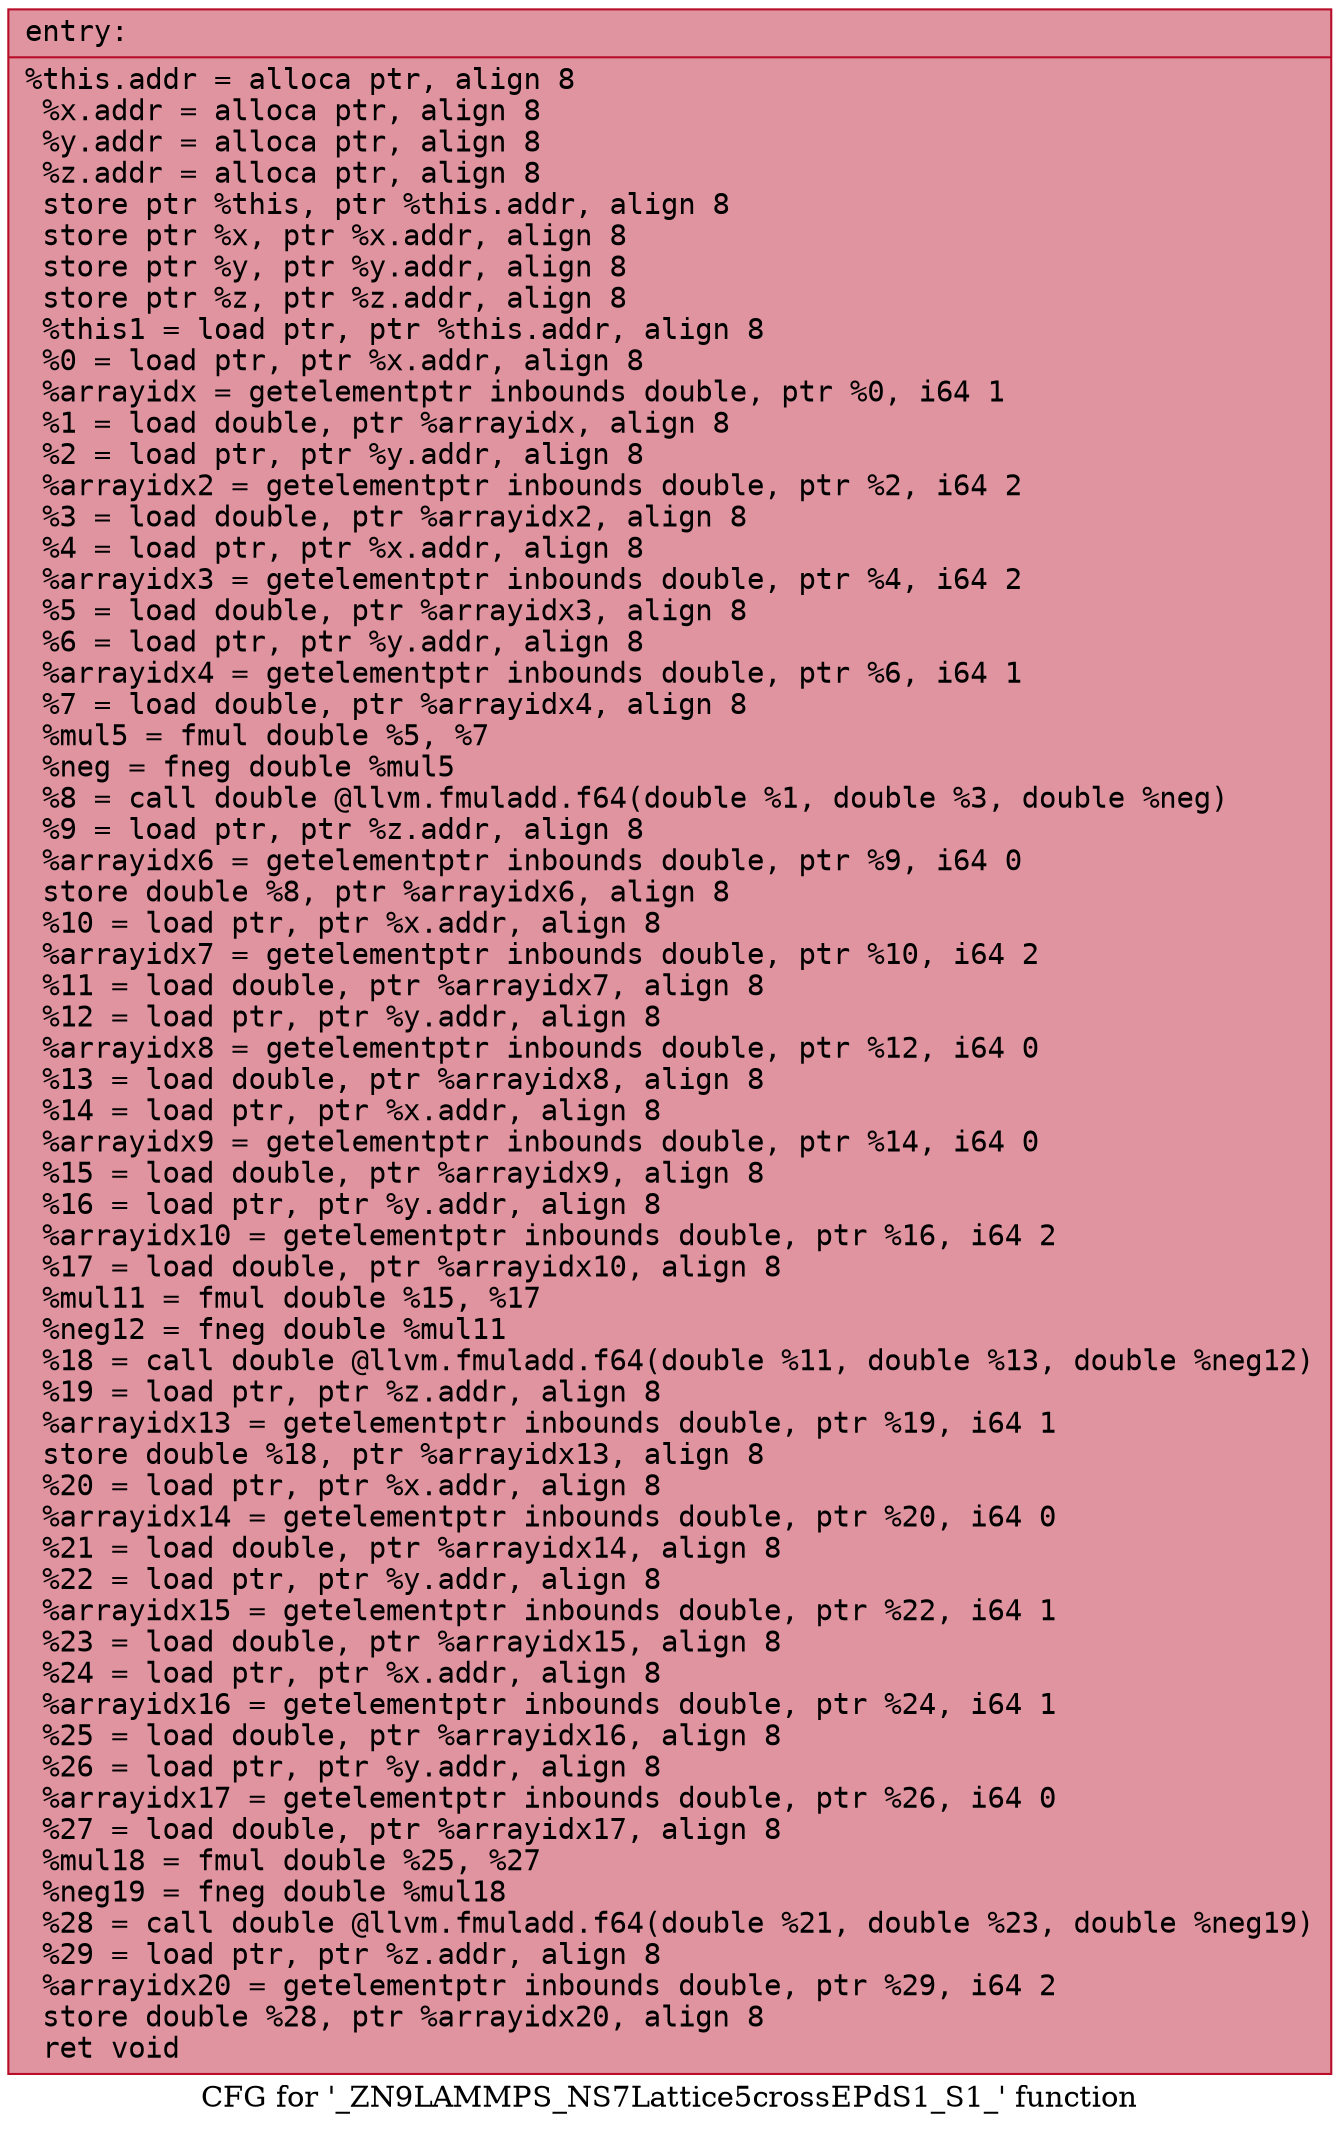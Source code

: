 digraph "CFG for '_ZN9LAMMPS_NS7Lattice5crossEPdS1_S1_' function" {
	label="CFG for '_ZN9LAMMPS_NS7Lattice5crossEPdS1_S1_' function";

	Node0x5642ff898010 [shape=record,color="#b70d28ff", style=filled, fillcolor="#b70d2870" fontname="Courier",label="{entry:\l|  %this.addr = alloca ptr, align 8\l  %x.addr = alloca ptr, align 8\l  %y.addr = alloca ptr, align 8\l  %z.addr = alloca ptr, align 8\l  store ptr %this, ptr %this.addr, align 8\l  store ptr %x, ptr %x.addr, align 8\l  store ptr %y, ptr %y.addr, align 8\l  store ptr %z, ptr %z.addr, align 8\l  %this1 = load ptr, ptr %this.addr, align 8\l  %0 = load ptr, ptr %x.addr, align 8\l  %arrayidx = getelementptr inbounds double, ptr %0, i64 1\l  %1 = load double, ptr %arrayidx, align 8\l  %2 = load ptr, ptr %y.addr, align 8\l  %arrayidx2 = getelementptr inbounds double, ptr %2, i64 2\l  %3 = load double, ptr %arrayidx2, align 8\l  %4 = load ptr, ptr %x.addr, align 8\l  %arrayidx3 = getelementptr inbounds double, ptr %4, i64 2\l  %5 = load double, ptr %arrayidx3, align 8\l  %6 = load ptr, ptr %y.addr, align 8\l  %arrayidx4 = getelementptr inbounds double, ptr %6, i64 1\l  %7 = load double, ptr %arrayidx4, align 8\l  %mul5 = fmul double %5, %7\l  %neg = fneg double %mul5\l  %8 = call double @llvm.fmuladd.f64(double %1, double %3, double %neg)\l  %9 = load ptr, ptr %z.addr, align 8\l  %arrayidx6 = getelementptr inbounds double, ptr %9, i64 0\l  store double %8, ptr %arrayidx6, align 8\l  %10 = load ptr, ptr %x.addr, align 8\l  %arrayidx7 = getelementptr inbounds double, ptr %10, i64 2\l  %11 = load double, ptr %arrayidx7, align 8\l  %12 = load ptr, ptr %y.addr, align 8\l  %arrayidx8 = getelementptr inbounds double, ptr %12, i64 0\l  %13 = load double, ptr %arrayidx8, align 8\l  %14 = load ptr, ptr %x.addr, align 8\l  %arrayidx9 = getelementptr inbounds double, ptr %14, i64 0\l  %15 = load double, ptr %arrayidx9, align 8\l  %16 = load ptr, ptr %y.addr, align 8\l  %arrayidx10 = getelementptr inbounds double, ptr %16, i64 2\l  %17 = load double, ptr %arrayidx10, align 8\l  %mul11 = fmul double %15, %17\l  %neg12 = fneg double %mul11\l  %18 = call double @llvm.fmuladd.f64(double %11, double %13, double %neg12)\l  %19 = load ptr, ptr %z.addr, align 8\l  %arrayidx13 = getelementptr inbounds double, ptr %19, i64 1\l  store double %18, ptr %arrayidx13, align 8\l  %20 = load ptr, ptr %x.addr, align 8\l  %arrayidx14 = getelementptr inbounds double, ptr %20, i64 0\l  %21 = load double, ptr %arrayidx14, align 8\l  %22 = load ptr, ptr %y.addr, align 8\l  %arrayidx15 = getelementptr inbounds double, ptr %22, i64 1\l  %23 = load double, ptr %arrayidx15, align 8\l  %24 = load ptr, ptr %x.addr, align 8\l  %arrayidx16 = getelementptr inbounds double, ptr %24, i64 1\l  %25 = load double, ptr %arrayidx16, align 8\l  %26 = load ptr, ptr %y.addr, align 8\l  %arrayidx17 = getelementptr inbounds double, ptr %26, i64 0\l  %27 = load double, ptr %arrayidx17, align 8\l  %mul18 = fmul double %25, %27\l  %neg19 = fneg double %mul18\l  %28 = call double @llvm.fmuladd.f64(double %21, double %23, double %neg19)\l  %29 = load ptr, ptr %z.addr, align 8\l  %arrayidx20 = getelementptr inbounds double, ptr %29, i64 2\l  store double %28, ptr %arrayidx20, align 8\l  ret void\l}"];
}
